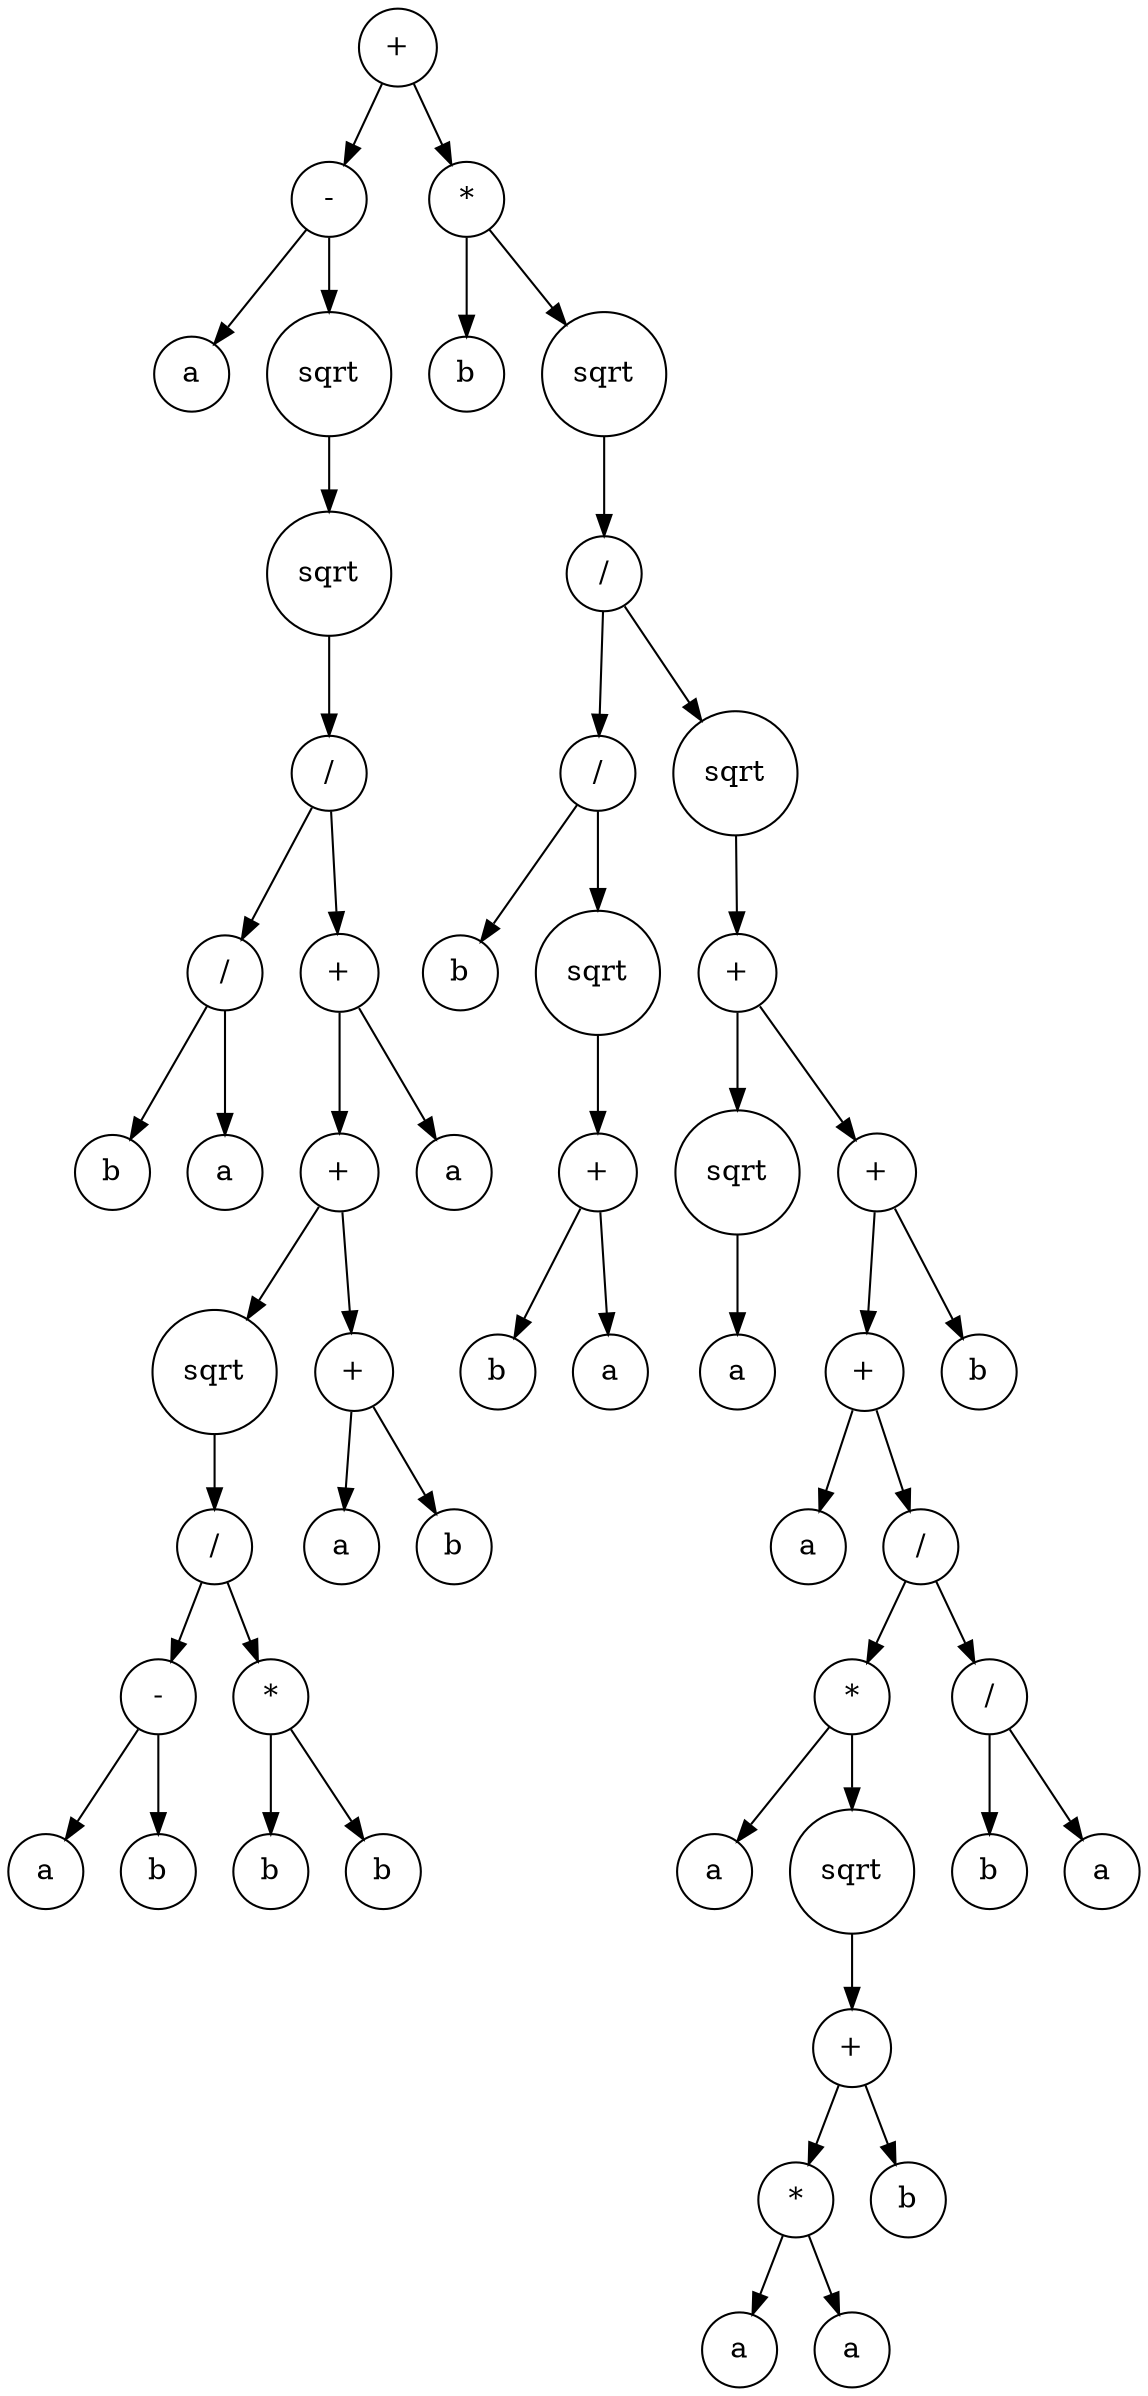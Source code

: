 digraph g {
graph [ordering=out];
node [shape=circle];
n[label = "+"];
n0[label = "-"];
n00[label = "a"];
n0 -> n00;
n01[label = "sqrt"];
n010[label = "sqrt"];
n0100[label = "/"];
n01000[label = "/"];
n010000[label = "b"];
n01000 -> n010000;
n010001[label = "a"];
n01000 -> n010001;
n0100 -> n01000;
n01001[label = "+"];
n010010[label = "+"];
n0100100[label = "sqrt"];
n01001000[label = "/"];
n010010000[label = "-"];
n0100100000[label = "a"];
n010010000 -> n0100100000;
n0100100001[label = "b"];
n010010000 -> n0100100001;
n01001000 -> n010010000;
n010010001[label = "*"];
n0100100010[label = "b"];
n010010001 -> n0100100010;
n0100100011[label = "b"];
n010010001 -> n0100100011;
n01001000 -> n010010001;
n0100100 -> n01001000;
n010010 -> n0100100;
n0100101[label = "+"];
n01001010[label = "a"];
n0100101 -> n01001010;
n01001011[label = "b"];
n0100101 -> n01001011;
n010010 -> n0100101;
n01001 -> n010010;
n010011[label = "a"];
n01001 -> n010011;
n0100 -> n01001;
n010 -> n0100;
n01 -> n010;
n0 -> n01;
n -> n0;
n1[label = "*"];
n10[label = "b"];
n1 -> n10;
n11[label = "sqrt"];
n110[label = "/"];
n1100[label = "/"];
n11000[label = "b"];
n1100 -> n11000;
n11001[label = "sqrt"];
n110010[label = "+"];
n1100100[label = "b"];
n110010 -> n1100100;
n1100101[label = "a"];
n110010 -> n1100101;
n11001 -> n110010;
n1100 -> n11001;
n110 -> n1100;
n1101[label = "sqrt"];
n11010[label = "+"];
n110100[label = "sqrt"];
n1101000[label = "a"];
n110100 -> n1101000;
n11010 -> n110100;
n110101[label = "+"];
n1101010[label = "+"];
n11010100[label = "a"];
n1101010 -> n11010100;
n11010101[label = "/"];
n110101010[label = "*"];
n1101010100[label = "a"];
n110101010 -> n1101010100;
n1101010101[label = "sqrt"];
n11010101010[label = "+"];
n110101010100[label = "*"];
n1101010101000[label = "a"];
n110101010100 -> n1101010101000;
n1101010101001[label = "a"];
n110101010100 -> n1101010101001;
n11010101010 -> n110101010100;
n110101010101[label = "b"];
n11010101010 -> n110101010101;
n1101010101 -> n11010101010;
n110101010 -> n1101010101;
n11010101 -> n110101010;
n110101011[label = "/"];
n1101010110[label = "b"];
n110101011 -> n1101010110;
n1101010111[label = "a"];
n110101011 -> n1101010111;
n11010101 -> n110101011;
n1101010 -> n11010101;
n110101 -> n1101010;
n1101011[label = "b"];
n110101 -> n1101011;
n11010 -> n110101;
n1101 -> n11010;
n110 -> n1101;
n11 -> n110;
n1 -> n11;
n -> n1;
}
